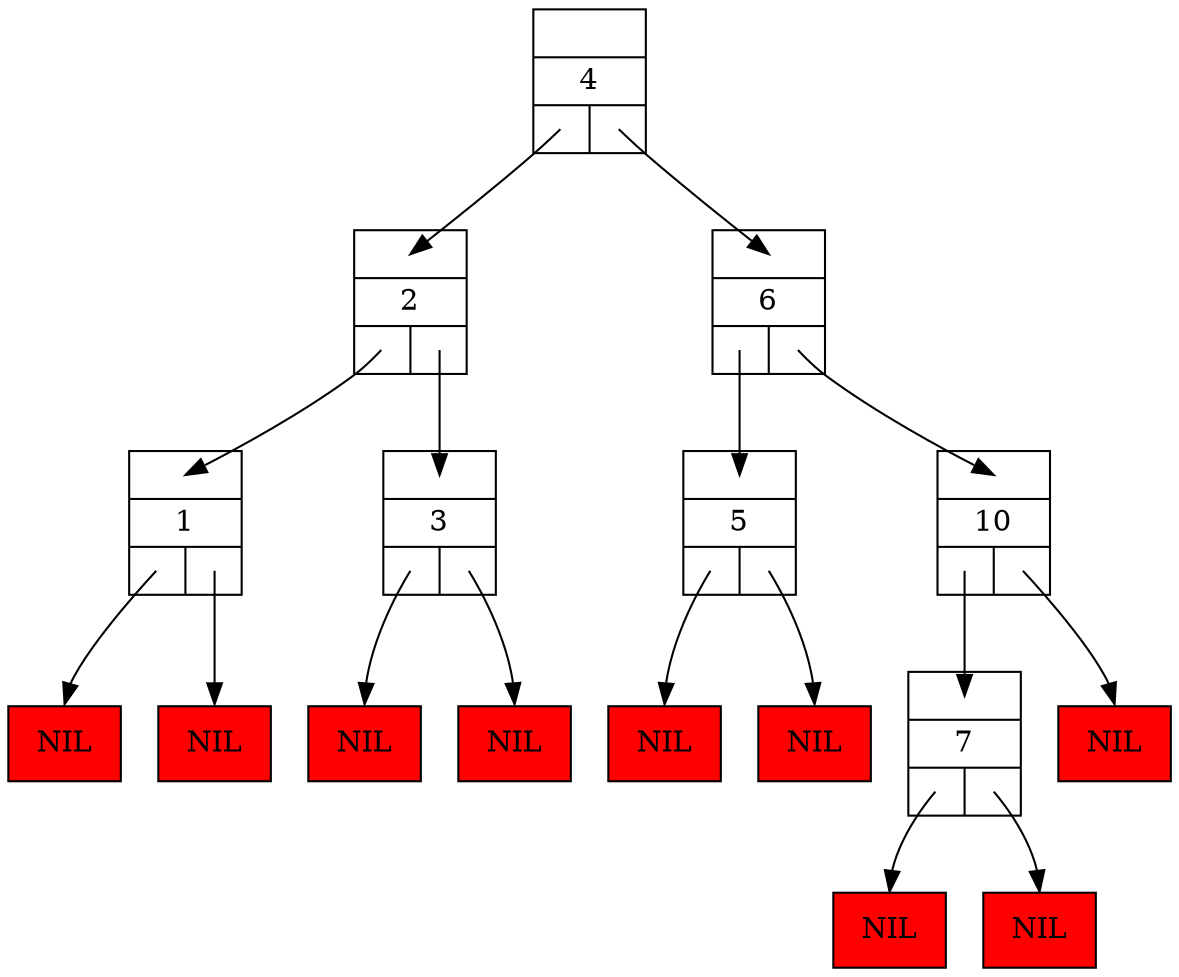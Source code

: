 digraph RedBlackTree {
  graph[ranksep=0.5];
  node[shape=record];

	n1 [label="{{<parent>}|1|{<left>|<right>}}"];
	lnil1 [style=filled, fillcolor=red, label="NIL"];
	n1:left:c -> lnil1:n [headclip=false, tailclip=false]
	rnil1 [style=filled, fillcolor=red, label="NIL"];
	n1:right:c -> rnil1:n [headclip=false, tailclip=false]
	n2 [label="{{<parent>}|2|{<left>|<right>}}"];
	n2:left:c -> n1:parent:c [headclip=false, tailclip=false]
	n2:right:c -> n3:parent:c [headclip=false, tailclip=false]
	n3 [label="{{<parent>}|3|{<left>|<right>}}"];
	lnil3 [style=filled, fillcolor=red, label="NIL"];
	n3:left:c -> lnil3:n [headclip=false, tailclip=false]
	rnil3 [style=filled, fillcolor=red, label="NIL"];
	n3:right:c -> rnil3:n [headclip=false, tailclip=false]
	n4 [label="{{<parent>}|4|{<left>|<right>}}"];
	n4:left:c -> n2:parent:c [headclip=false, tailclip=false]
	n4:right:c -> n6:parent:c [headclip=false, tailclip=false]
	n5 [label="{{<parent>}|5|{<left>|<right>}}"];
	lnil5 [style=filled, fillcolor=red, label="NIL"];
	n5:left:c -> lnil5:n [headclip=false, tailclip=false]
	rnil5 [style=filled, fillcolor=red, label="NIL"];
	n5:right:c -> rnil5:n [headclip=false, tailclip=false]
	n6 [label="{{<parent>}|6|{<left>|<right>}}"];
	n6:left:c -> n5:parent:c [headclip=false, tailclip=false]
	n6:right:c -> n10:parent:c [headclip=false, tailclip=false]
	n7 [label="{{<parent>}|7|{<left>|<right>}}"];
	lnil7 [style=filled, fillcolor=red, label="NIL"];
	n7:left:c -> lnil7:n [headclip=false, tailclip=false]
	rnil7 [style=filled, fillcolor=red, label="NIL"];
	n7:right:c -> rnil7:n [headclip=false, tailclip=false]
	n10 [label="{{<parent>}|10|{<left>|<right>}}"];
	n10:left:c -> n7:parent:c [headclip=false, tailclip=false]
	rnil10 [style=filled, fillcolor=red, label="NIL"];
	n10:right:c -> rnil10:n [headclip=false, tailclip=false]

}
